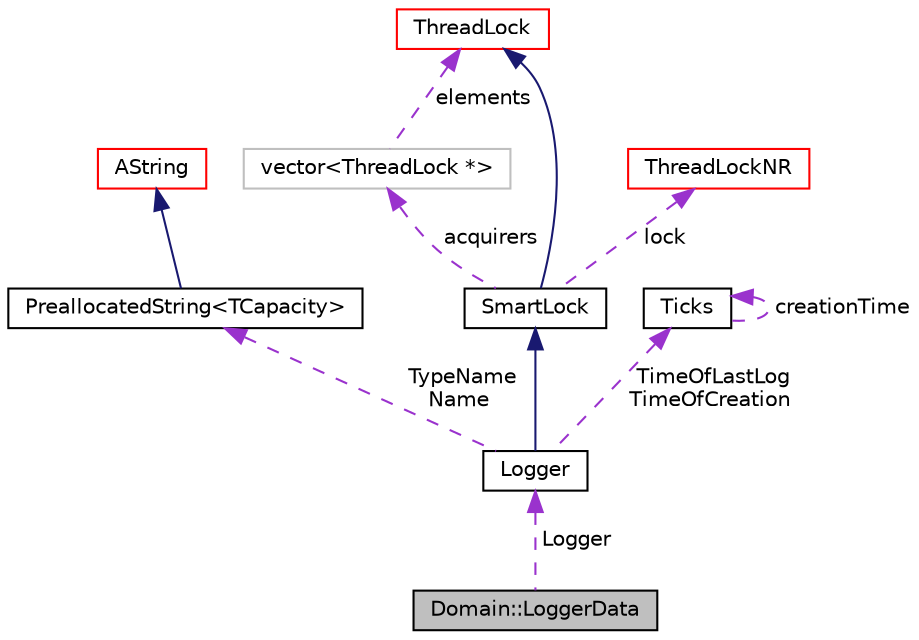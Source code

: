 digraph "Domain::LoggerData"
{
  edge [fontname="Helvetica",fontsize="10",labelfontname="Helvetica",labelfontsize="10"];
  node [fontname="Helvetica",fontsize="10",shape=record];
  Node1 [label="Domain::LoggerData",height=0.2,width=0.4,color="black", fillcolor="grey75", style="filled", fontcolor="black"];
  Node15 [label="vector\<ThreadLock *\>",height=0.2,width=0.4,color="grey75", fillcolor="white", style="filled"];
  Node17 [label="PreallocatedString\<TCapacity\>",height=0.2,width=0.4,color="black", fillcolor="white", style="filled",URL="$classaworx_1_1lib_1_1strings_1_1PreallocatedString.html"];
  Node2 -> Node1 [dir="back",color="darkorchid3",fontsize="10",style="dashed",label=" Logger" ,fontname="Helvetica"];
  Node3 -> Node2 [dir="back",color="midnightblue",fontsize="10",style="solid",fontname="Helvetica"];
  Node4 -> Node3 [dir="back",color="midnightblue",fontsize="10",style="solid",fontname="Helvetica"];
  Node4 -> Node15 [dir="back",color="darkorchid3",fontsize="10",style="dashed",label=" elements" ,fontname="Helvetica"];
  Node12 -> Node17 [dir="back",color="midnightblue",fontsize="10",style="solid",fontname="Helvetica"];
  Node14 -> Node3 [dir="back",color="darkorchid3",fontsize="10",style="dashed",label=" lock" ,fontname="Helvetica"];
  Node15 -> Node3 [dir="back",color="darkorchid3",fontsize="10",style="dashed",label=" acquirers" ,fontname="Helvetica"];
  Node16 -> Node2 [dir="back",color="darkorchid3",fontsize="10",style="dashed",label=" TimeOfLastLog\nTimeOfCreation" ,fontname="Helvetica"];
  Node16 -> Node16 [dir="back",color="darkorchid3",fontsize="10",style="dashed",label=" creationTime" ,fontname="Helvetica"];
  Node17 -> Node2 [dir="back",color="darkorchid3",fontsize="10",style="dashed",label=" TypeName\nName" ,fontname="Helvetica"];
  Node2 [label="Logger",height=0.2,width=0.4,color="black", fillcolor="white", style="filled",URL="$classaworx_1_1lox_1_1core_1_1Logger.html"];
  Node3 [label="SmartLock",height=0.2,width=0.4,color="black", fillcolor="white", style="filled",URL="$classaworx_1_1lib_1_1threads_1_1SmartLock.html"];
  Node4 [label="ThreadLock",height=0.2,width=0.4,color="red", fillcolor="white", style="filled",URL="$classaworx_1_1lib_1_1threads_1_1ThreadLock.html"];
  Node14 [label="ThreadLockNR",height=0.2,width=0.4,color="red", fillcolor="white", style="filled",URL="$classaworx_1_1lib_1_1threads_1_1ThreadLockNR.html"];
  Node16 [label="Ticks",height=0.2,width=0.4,color="black", fillcolor="white", style="filled",URL="$classaworx_1_1lib_1_1time_1_1Ticks.html"];
  Node12 [label="AString",height=0.2,width=0.4,color="red", fillcolor="white", style="filled",URL="$classaworx_1_1lib_1_1strings_1_1AString.html"];
}


